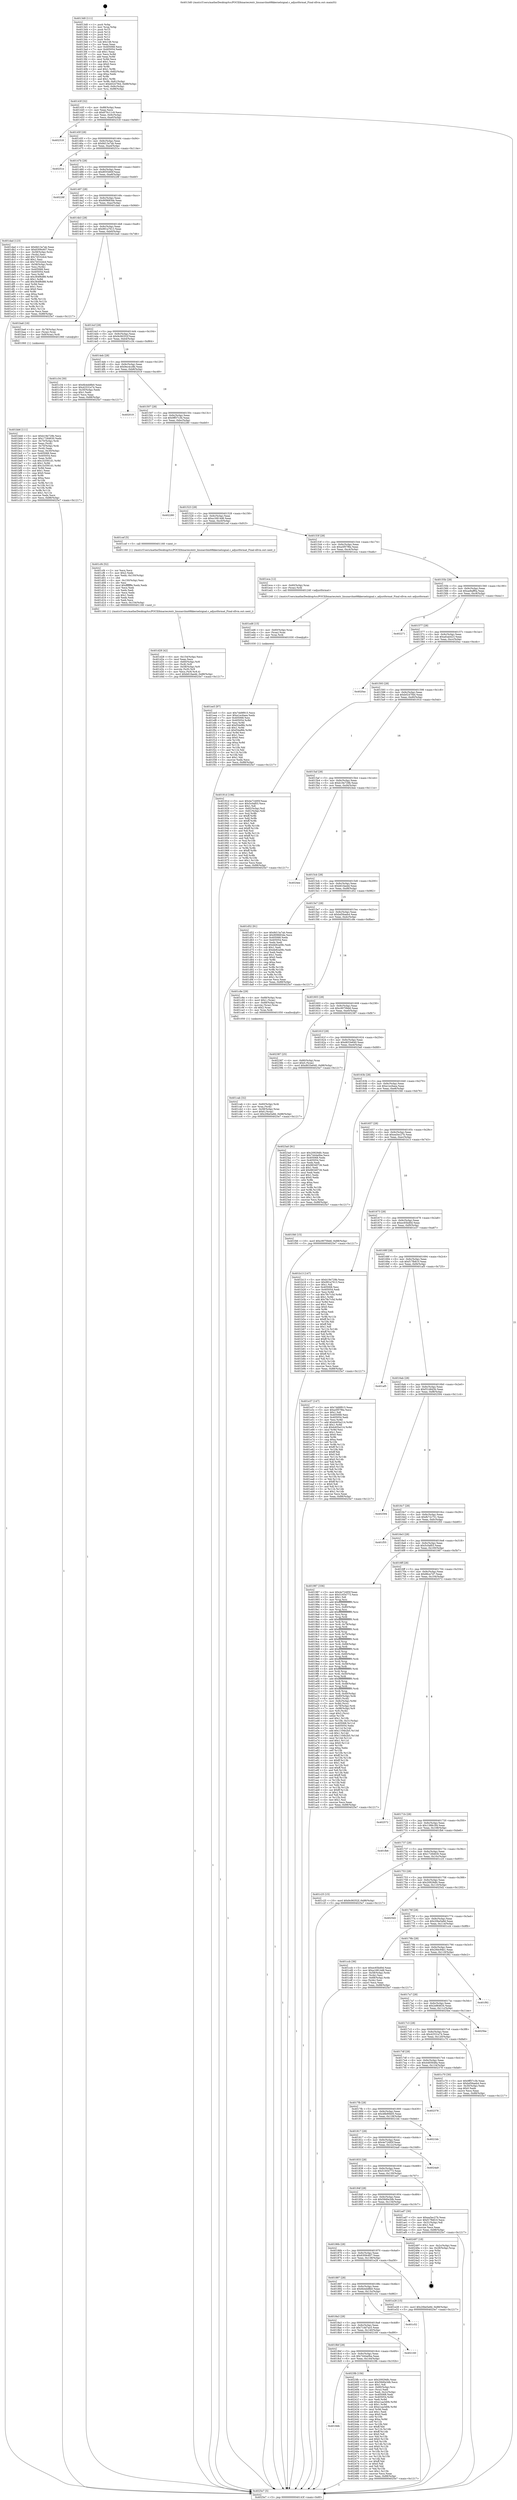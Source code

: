 digraph "0x4013d0" {
  label = "0x4013d0 (/mnt/c/Users/mathe/Desktop/tcc/POCII/binaries/extr_linuxarchm68kkernelsignal.c_adjustformat_Final-ollvm.out::main(0))"
  labelloc = "t"
  node[shape=record]

  Entry [label="",width=0.3,height=0.3,shape=circle,fillcolor=black,style=filled]
  "0x40143f" [label="{
     0x40143f [32]\l
     | [instrs]\l
     &nbsp;&nbsp;0x40143f \<+6\>: mov -0x88(%rbp),%eax\l
     &nbsp;&nbsp;0x401445 \<+2\>: mov %eax,%ecx\l
     &nbsp;&nbsp;0x401447 \<+6\>: sub $0x870c11c9,%ecx\l
     &nbsp;&nbsp;0x40144d \<+6\>: mov %eax,-0x9c(%rbp)\l
     &nbsp;&nbsp;0x401453 \<+6\>: mov %ecx,-0xa0(%rbp)\l
     &nbsp;&nbsp;0x401459 \<+6\>: je 0000000000402318 \<main+0xf48\>\l
  }"]
  "0x402318" [label="{
     0x402318\l
  }", style=dashed]
  "0x40145f" [label="{
     0x40145f [28]\l
     | [instrs]\l
     &nbsp;&nbsp;0x40145f \<+5\>: jmp 0000000000401464 \<main+0x94\>\l
     &nbsp;&nbsp;0x401464 \<+6\>: mov -0x9c(%rbp),%eax\l
     &nbsp;&nbsp;0x40146a \<+5\>: sub $0x8d13a7ab,%eax\l
     &nbsp;&nbsp;0x40146f \<+6\>: mov %eax,-0xa4(%rbp)\l
     &nbsp;&nbsp;0x401475 \<+6\>: je 000000000040251e \<main+0x114e\>\l
  }"]
  Exit [label="",width=0.3,height=0.3,shape=circle,fillcolor=black,style=filled,peripheries=2]
  "0x40251e" [label="{
     0x40251e\l
  }", style=dashed]
  "0x40147b" [label="{
     0x40147b [28]\l
     | [instrs]\l
     &nbsp;&nbsp;0x40147b \<+5\>: jmp 0000000000401480 \<main+0xb0\>\l
     &nbsp;&nbsp;0x401480 \<+6\>: mov -0x9c(%rbp),%eax\l
     &nbsp;&nbsp;0x401486 \<+5\>: sub $0x8f35460f,%eax\l
     &nbsp;&nbsp;0x40148b \<+6\>: mov %eax,-0xa8(%rbp)\l
     &nbsp;&nbsp;0x401491 \<+6\>: je 000000000040228f \<main+0xebf\>\l
  }"]
  "0x4018db" [label="{
     0x4018db\l
  }", style=dashed]
  "0x40228f" [label="{
     0x40228f\l
  }", style=dashed]
  "0x401497" [label="{
     0x401497 [28]\l
     | [instrs]\l
     &nbsp;&nbsp;0x401497 \<+5\>: jmp 000000000040149c \<main+0xcc\>\l
     &nbsp;&nbsp;0x40149c \<+6\>: mov -0x9c(%rbp),%eax\l
     &nbsp;&nbsp;0x4014a2 \<+5\>: sub $0x909683de,%eax\l
     &nbsp;&nbsp;0x4014a7 \<+6\>: mov %eax,-0xac(%rbp)\l
     &nbsp;&nbsp;0x4014ad \<+6\>: je 0000000000401dad \<main+0x9dd\>\l
  }"]
  "0x4023fb" [label="{
     0x4023fb [156]\l
     | [instrs]\l
     &nbsp;&nbsp;0x4023fb \<+5\>: mov $0x20929dfc,%eax\l
     &nbsp;&nbsp;0x402400 \<+5\>: mov $0x59d0e3db,%ecx\l
     &nbsp;&nbsp;0x402405 \<+2\>: mov $0x1,%dl\l
     &nbsp;&nbsp;0x402407 \<+4\>: mov -0x80(%rbp),%rsi\l
     &nbsp;&nbsp;0x40240b \<+2\>: mov (%rsi),%edi\l
     &nbsp;&nbsp;0x40240d \<+3\>: mov %edi,-0x2c(%rbp)\l
     &nbsp;&nbsp;0x402410 \<+7\>: mov 0x405068,%edi\l
     &nbsp;&nbsp;0x402417 \<+8\>: mov 0x405054,%r8d\l
     &nbsp;&nbsp;0x40241f \<+3\>: mov %edi,%r9d\l
     &nbsp;&nbsp;0x402422 \<+7\>: add $0xe1aa3d0b,%r9d\l
     &nbsp;&nbsp;0x402429 \<+4\>: sub $0x1,%r9d\l
     &nbsp;&nbsp;0x40242d \<+7\>: sub $0xe1aa3d0b,%r9d\l
     &nbsp;&nbsp;0x402434 \<+4\>: imul %r9d,%edi\l
     &nbsp;&nbsp;0x402438 \<+3\>: and $0x1,%edi\l
     &nbsp;&nbsp;0x40243b \<+3\>: cmp $0x0,%edi\l
     &nbsp;&nbsp;0x40243e \<+4\>: sete %r10b\l
     &nbsp;&nbsp;0x402442 \<+4\>: cmp $0xa,%r8d\l
     &nbsp;&nbsp;0x402446 \<+4\>: setl %r11b\l
     &nbsp;&nbsp;0x40244a \<+3\>: mov %r10b,%bl\l
     &nbsp;&nbsp;0x40244d \<+3\>: xor $0xff,%bl\l
     &nbsp;&nbsp;0x402450 \<+3\>: mov %r11b,%r14b\l
     &nbsp;&nbsp;0x402453 \<+4\>: xor $0xff,%r14b\l
     &nbsp;&nbsp;0x402457 \<+3\>: xor $0x0,%dl\l
     &nbsp;&nbsp;0x40245a \<+3\>: mov %bl,%r15b\l
     &nbsp;&nbsp;0x40245d \<+4\>: and $0x0,%r15b\l
     &nbsp;&nbsp;0x402461 \<+3\>: and %dl,%r10b\l
     &nbsp;&nbsp;0x402464 \<+3\>: mov %r14b,%r12b\l
     &nbsp;&nbsp;0x402467 \<+4\>: and $0x0,%r12b\l
     &nbsp;&nbsp;0x40246b \<+3\>: and %dl,%r11b\l
     &nbsp;&nbsp;0x40246e \<+3\>: or %r10b,%r15b\l
     &nbsp;&nbsp;0x402471 \<+3\>: or %r11b,%r12b\l
     &nbsp;&nbsp;0x402474 \<+3\>: xor %r12b,%r15b\l
     &nbsp;&nbsp;0x402477 \<+3\>: or %r14b,%bl\l
     &nbsp;&nbsp;0x40247a \<+3\>: xor $0xff,%bl\l
     &nbsp;&nbsp;0x40247d \<+3\>: or $0x0,%dl\l
     &nbsp;&nbsp;0x402480 \<+2\>: and %dl,%bl\l
     &nbsp;&nbsp;0x402482 \<+3\>: or %bl,%r15b\l
     &nbsp;&nbsp;0x402485 \<+4\>: test $0x1,%r15b\l
     &nbsp;&nbsp;0x402489 \<+3\>: cmovne %ecx,%eax\l
     &nbsp;&nbsp;0x40248c \<+6\>: mov %eax,-0x88(%rbp)\l
     &nbsp;&nbsp;0x402492 \<+5\>: jmp 00000000004025e7 \<main+0x1217\>\l
  }"]
  "0x401dad" [label="{
     0x401dad [123]\l
     | [instrs]\l
     &nbsp;&nbsp;0x401dad \<+5\>: mov $0x8d13a7ab,%eax\l
     &nbsp;&nbsp;0x401db2 \<+5\>: mov $0x6309c607,%ecx\l
     &nbsp;&nbsp;0x401db7 \<+4\>: mov -0x58(%rbp),%rdx\l
     &nbsp;&nbsp;0x401dbb \<+2\>: mov (%rdx),%esi\l
     &nbsp;&nbsp;0x401dbd \<+6\>: add $0x74532dcd,%esi\l
     &nbsp;&nbsp;0x401dc3 \<+3\>: add $0x1,%esi\l
     &nbsp;&nbsp;0x401dc6 \<+6\>: sub $0x74532dcd,%esi\l
     &nbsp;&nbsp;0x401dcc \<+4\>: mov -0x58(%rbp),%rdx\l
     &nbsp;&nbsp;0x401dd0 \<+2\>: mov %esi,(%rdx)\l
     &nbsp;&nbsp;0x401dd2 \<+7\>: mov 0x405068,%esi\l
     &nbsp;&nbsp;0x401dd9 \<+7\>: mov 0x405054,%edi\l
     &nbsp;&nbsp;0x401de0 \<+3\>: mov %esi,%r8d\l
     &nbsp;&nbsp;0x401de3 \<+7\>: sub $0x364f6d88,%r8d\l
     &nbsp;&nbsp;0x401dea \<+4\>: sub $0x1,%r8d\l
     &nbsp;&nbsp;0x401dee \<+7\>: add $0x364f6d88,%r8d\l
     &nbsp;&nbsp;0x401df5 \<+4\>: imul %r8d,%esi\l
     &nbsp;&nbsp;0x401df9 \<+3\>: and $0x1,%esi\l
     &nbsp;&nbsp;0x401dfc \<+3\>: cmp $0x0,%esi\l
     &nbsp;&nbsp;0x401dff \<+4\>: sete %r9b\l
     &nbsp;&nbsp;0x401e03 \<+3\>: cmp $0xa,%edi\l
     &nbsp;&nbsp;0x401e06 \<+4\>: setl %r10b\l
     &nbsp;&nbsp;0x401e0a \<+3\>: mov %r9b,%r11b\l
     &nbsp;&nbsp;0x401e0d \<+3\>: and %r10b,%r11b\l
     &nbsp;&nbsp;0x401e10 \<+3\>: xor %r10b,%r9b\l
     &nbsp;&nbsp;0x401e13 \<+3\>: or %r9b,%r11b\l
     &nbsp;&nbsp;0x401e16 \<+4\>: test $0x1,%r11b\l
     &nbsp;&nbsp;0x401e1a \<+3\>: cmovne %ecx,%eax\l
     &nbsp;&nbsp;0x401e1d \<+6\>: mov %eax,-0x88(%rbp)\l
     &nbsp;&nbsp;0x401e23 \<+5\>: jmp 00000000004025e7 \<main+0x1217\>\l
  }"]
  "0x4014b3" [label="{
     0x4014b3 [28]\l
     | [instrs]\l
     &nbsp;&nbsp;0x4014b3 \<+5\>: jmp 00000000004014b8 \<main+0xe8\>\l
     &nbsp;&nbsp;0x4014b8 \<+6\>: mov -0x9c(%rbp),%eax\l
     &nbsp;&nbsp;0x4014be \<+5\>: sub $0x991a7613,%eax\l
     &nbsp;&nbsp;0x4014c3 \<+6\>: mov %eax,-0xb0(%rbp)\l
     &nbsp;&nbsp;0x4014c9 \<+6\>: je 0000000000401ba6 \<main+0x7d6\>\l
  }"]
  "0x4018bf" [label="{
     0x4018bf [28]\l
     | [instrs]\l
     &nbsp;&nbsp;0x4018bf \<+5\>: jmp 00000000004018c4 \<main+0x4f4\>\l
     &nbsp;&nbsp;0x4018c4 \<+6\>: mov -0x9c(%rbp),%eax\l
     &nbsp;&nbsp;0x4018ca \<+5\>: sub $0x7444a0ba,%eax\l
     &nbsp;&nbsp;0x4018cf \<+6\>: mov %eax,-0x144(%rbp)\l
     &nbsp;&nbsp;0x4018d5 \<+6\>: je 00000000004023fb \<main+0x102b\>\l
  }"]
  "0x401ba6" [label="{
     0x401ba6 [16]\l
     | [instrs]\l
     &nbsp;&nbsp;0x401ba6 \<+4\>: mov -0x78(%rbp),%rax\l
     &nbsp;&nbsp;0x401baa \<+3\>: mov (%rax),%rax\l
     &nbsp;&nbsp;0x401bad \<+4\>: mov 0x8(%rax),%rdi\l
     &nbsp;&nbsp;0x401bb1 \<+5\>: call 0000000000401060 \<atoi@plt\>\l
     | [calls]\l
     &nbsp;&nbsp;0x401060 \{1\} (unknown)\l
  }"]
  "0x4014cf" [label="{
     0x4014cf [28]\l
     | [instrs]\l
     &nbsp;&nbsp;0x4014cf \<+5\>: jmp 00000000004014d4 \<main+0x104\>\l
     &nbsp;&nbsp;0x4014d4 \<+6\>: mov -0x9c(%rbp),%eax\l
     &nbsp;&nbsp;0x4014da \<+5\>: sub $0x9c06352f,%eax\l
     &nbsp;&nbsp;0x4014df \<+6\>: mov %eax,-0xb4(%rbp)\l
     &nbsp;&nbsp;0x4014e5 \<+6\>: je 0000000000401c34 \<main+0x864\>\l
  }"]
  "0x402160" [label="{
     0x402160\l
  }", style=dashed]
  "0x401c34" [label="{
     0x401c34 [30]\l
     | [instrs]\l
     &nbsp;&nbsp;0x401c34 \<+5\>: mov $0x6b4dd8b0,%eax\l
     &nbsp;&nbsp;0x401c39 \<+5\>: mov $0x42531e74,%ecx\l
     &nbsp;&nbsp;0x401c3e \<+3\>: mov -0x30(%rbp),%edx\l
     &nbsp;&nbsp;0x401c41 \<+3\>: cmp $0x1,%edx\l
     &nbsp;&nbsp;0x401c44 \<+3\>: cmovl %ecx,%eax\l
     &nbsp;&nbsp;0x401c47 \<+6\>: mov %eax,-0x88(%rbp)\l
     &nbsp;&nbsp;0x401c4d \<+5\>: jmp 00000000004025e7 \<main+0x1217\>\l
  }"]
  "0x4014eb" [label="{
     0x4014eb [28]\l
     | [instrs]\l
     &nbsp;&nbsp;0x4014eb \<+5\>: jmp 00000000004014f0 \<main+0x120\>\l
     &nbsp;&nbsp;0x4014f0 \<+6\>: mov -0x9c(%rbp),%eax\l
     &nbsp;&nbsp;0x4014f6 \<+5\>: sub $0x9ec4cc8b,%eax\l
     &nbsp;&nbsp;0x4014fb \<+6\>: mov %eax,-0xb8(%rbp)\l
     &nbsp;&nbsp;0x401501 \<+6\>: je 0000000000402019 \<main+0xc49\>\l
  }"]
  "0x4018a3" [label="{
     0x4018a3 [28]\l
     | [instrs]\l
     &nbsp;&nbsp;0x4018a3 \<+5\>: jmp 00000000004018a8 \<main+0x4d8\>\l
     &nbsp;&nbsp;0x4018a8 \<+6\>: mov -0x9c(%rbp),%eax\l
     &nbsp;&nbsp;0x4018ae \<+5\>: sub $0x71dd7ac5,%eax\l
     &nbsp;&nbsp;0x4018b3 \<+6\>: mov %eax,-0x140(%rbp)\l
     &nbsp;&nbsp;0x4018b9 \<+6\>: je 0000000000402160 \<main+0xd90\>\l
  }"]
  "0x402019" [label="{
     0x402019\l
  }", style=dashed]
  "0x401507" [label="{
     0x401507 [28]\l
     | [instrs]\l
     &nbsp;&nbsp;0x401507 \<+5\>: jmp 000000000040150c \<main+0x13c\>\l
     &nbsp;&nbsp;0x40150c \<+6\>: mov -0x9c(%rbp),%eax\l
     &nbsp;&nbsp;0x401512 \<+5\>: sub $0x9ff37c3b,%eax\l
     &nbsp;&nbsp;0x401517 \<+6\>: mov %eax,-0xbc(%rbp)\l
     &nbsp;&nbsp;0x40151d \<+6\>: je 0000000000402280 \<main+0xeb0\>\l
  }"]
  "0x401c52" [label="{
     0x401c52\l
  }", style=dashed]
  "0x402280" [label="{
     0x402280\l
  }", style=dashed]
  "0x401523" [label="{
     0x401523 [28]\l
     | [instrs]\l
     &nbsp;&nbsp;0x401523 \<+5\>: jmp 0000000000401528 \<main+0x158\>\l
     &nbsp;&nbsp;0x401528 \<+6\>: mov -0x9c(%rbp),%eax\l
     &nbsp;&nbsp;0x40152e \<+5\>: sub $0xa16814d6,%eax\l
     &nbsp;&nbsp;0x401533 \<+6\>: mov %eax,-0xc0(%rbp)\l
     &nbsp;&nbsp;0x401539 \<+6\>: je 0000000000401cef \<main+0x91f\>\l
  }"]
  "0x401ee5" [label="{
     0x401ee5 [97]\l
     | [instrs]\l
     &nbsp;&nbsp;0x401ee5 \<+5\>: mov $0x7dd9f915,%ecx\l
     &nbsp;&nbsp;0x401eea \<+5\>: mov $0xe1ec6aea,%edx\l
     &nbsp;&nbsp;0x401eef \<+7\>: mov 0x405068,%esi\l
     &nbsp;&nbsp;0x401ef6 \<+8\>: mov 0x405054,%r8d\l
     &nbsp;&nbsp;0x401efe \<+3\>: mov %esi,%r9d\l
     &nbsp;&nbsp;0x401f01 \<+7\>: add $0xf34ef6b,%r9d\l
     &nbsp;&nbsp;0x401f08 \<+4\>: sub $0x1,%r9d\l
     &nbsp;&nbsp;0x401f0c \<+7\>: sub $0xf34ef6b,%r9d\l
     &nbsp;&nbsp;0x401f13 \<+4\>: imul %r9d,%esi\l
     &nbsp;&nbsp;0x401f17 \<+3\>: and $0x1,%esi\l
     &nbsp;&nbsp;0x401f1a \<+3\>: cmp $0x0,%esi\l
     &nbsp;&nbsp;0x401f1d \<+4\>: sete %r10b\l
     &nbsp;&nbsp;0x401f21 \<+4\>: cmp $0xa,%r8d\l
     &nbsp;&nbsp;0x401f25 \<+4\>: setl %r11b\l
     &nbsp;&nbsp;0x401f29 \<+3\>: mov %r10b,%bl\l
     &nbsp;&nbsp;0x401f2c \<+3\>: and %r11b,%bl\l
     &nbsp;&nbsp;0x401f2f \<+3\>: xor %r11b,%r10b\l
     &nbsp;&nbsp;0x401f32 \<+3\>: or %r10b,%bl\l
     &nbsp;&nbsp;0x401f35 \<+3\>: test $0x1,%bl\l
     &nbsp;&nbsp;0x401f38 \<+3\>: cmovne %edx,%ecx\l
     &nbsp;&nbsp;0x401f3b \<+6\>: mov %ecx,-0x88(%rbp)\l
     &nbsp;&nbsp;0x401f41 \<+5\>: jmp 00000000004025e7 \<main+0x1217\>\l
  }"]
  "0x401cef" [label="{
     0x401cef [5]\l
     | [instrs]\l
     &nbsp;&nbsp;0x401cef \<+5\>: call 0000000000401160 \<next_i\>\l
     | [calls]\l
     &nbsp;&nbsp;0x401160 \{1\} (/mnt/c/Users/mathe/Desktop/tcc/POCII/binaries/extr_linuxarchm68kkernelsignal.c_adjustformat_Final-ollvm.out::next_i)\l
  }"]
  "0x40153f" [label="{
     0x40153f [28]\l
     | [instrs]\l
     &nbsp;&nbsp;0x40153f \<+5\>: jmp 0000000000401544 \<main+0x174\>\l
     &nbsp;&nbsp;0x401544 \<+6\>: mov -0x9c(%rbp),%eax\l
     &nbsp;&nbsp;0x40154a \<+5\>: sub $0xa5f57f6e,%eax\l
     &nbsp;&nbsp;0x40154f \<+6\>: mov %eax,-0xc4(%rbp)\l
     &nbsp;&nbsp;0x401555 \<+6\>: je 0000000000401eca \<main+0xafa\>\l
  }"]
  "0x401ed6" [label="{
     0x401ed6 [15]\l
     | [instrs]\l
     &nbsp;&nbsp;0x401ed6 \<+4\>: mov -0x60(%rbp),%rax\l
     &nbsp;&nbsp;0x401eda \<+3\>: mov (%rax),%rax\l
     &nbsp;&nbsp;0x401edd \<+3\>: mov %rax,%rdi\l
     &nbsp;&nbsp;0x401ee0 \<+5\>: call 0000000000401030 \<free@plt\>\l
     | [calls]\l
     &nbsp;&nbsp;0x401030 \{1\} (unknown)\l
  }"]
  "0x401eca" [label="{
     0x401eca [12]\l
     | [instrs]\l
     &nbsp;&nbsp;0x401eca \<+4\>: mov -0x60(%rbp),%rax\l
     &nbsp;&nbsp;0x401ece \<+3\>: mov (%rax),%rdi\l
     &nbsp;&nbsp;0x401ed1 \<+5\>: call 0000000000401240 \<adjustformat\>\l
     | [calls]\l
     &nbsp;&nbsp;0x401240 \{1\} (/mnt/c/Users/mathe/Desktop/tcc/POCII/binaries/extr_linuxarchm68kkernelsignal.c_adjustformat_Final-ollvm.out::adjustformat)\l
  }"]
  "0x40155b" [label="{
     0x40155b [28]\l
     | [instrs]\l
     &nbsp;&nbsp;0x40155b \<+5\>: jmp 0000000000401560 \<main+0x190\>\l
     &nbsp;&nbsp;0x401560 \<+6\>: mov -0x9c(%rbp),%eax\l
     &nbsp;&nbsp;0x401566 \<+5\>: sub $0xae8aff0a,%eax\l
     &nbsp;&nbsp;0x40156b \<+6\>: mov %eax,-0xc8(%rbp)\l
     &nbsp;&nbsp;0x401571 \<+6\>: je 0000000000402271 \<main+0xea1\>\l
  }"]
  "0x401887" [label="{
     0x401887 [28]\l
     | [instrs]\l
     &nbsp;&nbsp;0x401887 \<+5\>: jmp 000000000040188c \<main+0x4bc\>\l
     &nbsp;&nbsp;0x40188c \<+6\>: mov -0x9c(%rbp),%eax\l
     &nbsp;&nbsp;0x401892 \<+5\>: sub $0x6b4dd8b0,%eax\l
     &nbsp;&nbsp;0x401897 \<+6\>: mov %eax,-0x13c(%rbp)\l
     &nbsp;&nbsp;0x40189d \<+6\>: je 0000000000401c52 \<main+0x882\>\l
  }"]
  "0x402271" [label="{
     0x402271\l
  }", style=dashed]
  "0x401577" [label="{
     0x401577 [28]\l
     | [instrs]\l
     &nbsp;&nbsp;0x401577 \<+5\>: jmp 000000000040157c \<main+0x1ac\>\l
     &nbsp;&nbsp;0x40157c \<+6\>: mov -0x9c(%rbp),%eax\l
     &nbsp;&nbsp;0x401582 \<+5\>: sub $0xafcab423,%eax\l
     &nbsp;&nbsp;0x401587 \<+6\>: mov %eax,-0xcc(%rbp)\l
     &nbsp;&nbsp;0x40158d \<+6\>: je 00000000004020ac \<main+0xcdc\>\l
  }"]
  "0x401e28" [label="{
     0x401e28 [15]\l
     | [instrs]\l
     &nbsp;&nbsp;0x401e28 \<+10\>: movl $0x20be5a9d,-0x88(%rbp)\l
     &nbsp;&nbsp;0x401e32 \<+5\>: jmp 00000000004025e7 \<main+0x1217\>\l
  }"]
  "0x4020ac" [label="{
     0x4020ac\l
  }", style=dashed]
  "0x401593" [label="{
     0x401593 [28]\l
     | [instrs]\l
     &nbsp;&nbsp;0x401593 \<+5\>: jmp 0000000000401598 \<main+0x1c8\>\l
     &nbsp;&nbsp;0x401598 \<+6\>: mov -0x9c(%rbp),%eax\l
     &nbsp;&nbsp;0x40159e \<+5\>: sub $0xb0247f44,%eax\l
     &nbsp;&nbsp;0x4015a3 \<+6\>: mov %eax,-0xd0(%rbp)\l
     &nbsp;&nbsp;0x4015a9 \<+6\>: je 000000000040191d \<main+0x54d\>\l
  }"]
  "0x40186b" [label="{
     0x40186b [28]\l
     | [instrs]\l
     &nbsp;&nbsp;0x40186b \<+5\>: jmp 0000000000401870 \<main+0x4a0\>\l
     &nbsp;&nbsp;0x401870 \<+6\>: mov -0x9c(%rbp),%eax\l
     &nbsp;&nbsp;0x401876 \<+5\>: sub $0x6309c607,%eax\l
     &nbsp;&nbsp;0x40187b \<+6\>: mov %eax,-0x138(%rbp)\l
     &nbsp;&nbsp;0x401881 \<+6\>: je 0000000000401e28 \<main+0xa58\>\l
  }"]
  "0x40191d" [label="{
     0x40191d [106]\l
     | [instrs]\l
     &nbsp;&nbsp;0x40191d \<+5\>: mov $0x4e72495f,%eax\l
     &nbsp;&nbsp;0x401922 \<+5\>: mov $0x5c0af03,%ecx\l
     &nbsp;&nbsp;0x401927 \<+2\>: mov $0x1,%dl\l
     &nbsp;&nbsp;0x401929 \<+7\>: mov -0x82(%rbp),%sil\l
     &nbsp;&nbsp;0x401930 \<+7\>: mov -0x81(%rbp),%dil\l
     &nbsp;&nbsp;0x401937 \<+3\>: mov %sil,%r8b\l
     &nbsp;&nbsp;0x40193a \<+4\>: xor $0xff,%r8b\l
     &nbsp;&nbsp;0x40193e \<+3\>: mov %dil,%r9b\l
     &nbsp;&nbsp;0x401941 \<+4\>: xor $0xff,%r9b\l
     &nbsp;&nbsp;0x401945 \<+3\>: xor $0x1,%dl\l
     &nbsp;&nbsp;0x401948 \<+3\>: mov %r8b,%r10b\l
     &nbsp;&nbsp;0x40194b \<+4\>: and $0xff,%r10b\l
     &nbsp;&nbsp;0x40194f \<+3\>: and %dl,%sil\l
     &nbsp;&nbsp;0x401952 \<+3\>: mov %r9b,%r11b\l
     &nbsp;&nbsp;0x401955 \<+4\>: and $0xff,%r11b\l
     &nbsp;&nbsp;0x401959 \<+3\>: and %dl,%dil\l
     &nbsp;&nbsp;0x40195c \<+3\>: or %sil,%r10b\l
     &nbsp;&nbsp;0x40195f \<+3\>: or %dil,%r11b\l
     &nbsp;&nbsp;0x401962 \<+3\>: xor %r11b,%r10b\l
     &nbsp;&nbsp;0x401965 \<+3\>: or %r9b,%r8b\l
     &nbsp;&nbsp;0x401968 \<+4\>: xor $0xff,%r8b\l
     &nbsp;&nbsp;0x40196c \<+3\>: or $0x1,%dl\l
     &nbsp;&nbsp;0x40196f \<+3\>: and %dl,%r8b\l
     &nbsp;&nbsp;0x401972 \<+3\>: or %r8b,%r10b\l
     &nbsp;&nbsp;0x401975 \<+4\>: test $0x1,%r10b\l
     &nbsp;&nbsp;0x401979 \<+3\>: cmovne %ecx,%eax\l
     &nbsp;&nbsp;0x40197c \<+6\>: mov %eax,-0x88(%rbp)\l
     &nbsp;&nbsp;0x401982 \<+5\>: jmp 00000000004025e7 \<main+0x1217\>\l
  }"]
  "0x4015af" [label="{
     0x4015af [28]\l
     | [instrs]\l
     &nbsp;&nbsp;0x4015af \<+5\>: jmp 00000000004015b4 \<main+0x1e4\>\l
     &nbsp;&nbsp;0x4015b4 \<+6\>: mov -0x9c(%rbp),%eax\l
     &nbsp;&nbsp;0x4015ba \<+5\>: sub $0xb19e729b,%eax\l
     &nbsp;&nbsp;0x4015bf \<+6\>: mov %eax,-0xd4(%rbp)\l
     &nbsp;&nbsp;0x4015c5 \<+6\>: je 00000000004024ee \<main+0x111e\>\l
  }"]
  "0x4025e7" [label="{
     0x4025e7 [5]\l
     | [instrs]\l
     &nbsp;&nbsp;0x4025e7 \<+5\>: jmp 000000000040143f \<main+0x6f\>\l
  }"]
  "0x4013d0" [label="{
     0x4013d0 [111]\l
     | [instrs]\l
     &nbsp;&nbsp;0x4013d0 \<+1\>: push %rbp\l
     &nbsp;&nbsp;0x4013d1 \<+3\>: mov %rsp,%rbp\l
     &nbsp;&nbsp;0x4013d4 \<+2\>: push %r15\l
     &nbsp;&nbsp;0x4013d6 \<+2\>: push %r14\l
     &nbsp;&nbsp;0x4013d8 \<+2\>: push %r13\l
     &nbsp;&nbsp;0x4013da \<+2\>: push %r12\l
     &nbsp;&nbsp;0x4013dc \<+1\>: push %rbx\l
     &nbsp;&nbsp;0x4013dd \<+7\>: sub $0x148,%rsp\l
     &nbsp;&nbsp;0x4013e4 \<+2\>: xor %eax,%eax\l
     &nbsp;&nbsp;0x4013e6 \<+7\>: mov 0x405068,%ecx\l
     &nbsp;&nbsp;0x4013ed \<+7\>: mov 0x405054,%edx\l
     &nbsp;&nbsp;0x4013f4 \<+3\>: sub $0x1,%eax\l
     &nbsp;&nbsp;0x4013f7 \<+3\>: mov %ecx,%r8d\l
     &nbsp;&nbsp;0x4013fa \<+3\>: add %eax,%r8d\l
     &nbsp;&nbsp;0x4013fd \<+4\>: imul %r8d,%ecx\l
     &nbsp;&nbsp;0x401401 \<+3\>: and $0x1,%ecx\l
     &nbsp;&nbsp;0x401404 \<+3\>: cmp $0x0,%ecx\l
     &nbsp;&nbsp;0x401407 \<+4\>: sete %r9b\l
     &nbsp;&nbsp;0x40140b \<+4\>: and $0x1,%r9b\l
     &nbsp;&nbsp;0x40140f \<+7\>: mov %r9b,-0x82(%rbp)\l
     &nbsp;&nbsp;0x401416 \<+3\>: cmp $0xa,%edx\l
     &nbsp;&nbsp;0x401419 \<+4\>: setl %r9b\l
     &nbsp;&nbsp;0x40141d \<+4\>: and $0x1,%r9b\l
     &nbsp;&nbsp;0x401421 \<+7\>: mov %r9b,-0x81(%rbp)\l
     &nbsp;&nbsp;0x401428 \<+10\>: movl $0xb0247f44,-0x88(%rbp)\l
     &nbsp;&nbsp;0x401432 \<+6\>: mov %edi,-0x8c(%rbp)\l
     &nbsp;&nbsp;0x401438 \<+7\>: mov %rsi,-0x98(%rbp)\l
  }"]
  "0x402497" [label="{
     0x402497 [18]\l
     | [instrs]\l
     &nbsp;&nbsp;0x402497 \<+3\>: mov -0x2c(%rbp),%eax\l
     &nbsp;&nbsp;0x40249a \<+4\>: lea -0x28(%rbp),%rsp\l
     &nbsp;&nbsp;0x40249e \<+1\>: pop %rbx\l
     &nbsp;&nbsp;0x40249f \<+2\>: pop %r12\l
     &nbsp;&nbsp;0x4024a1 \<+2\>: pop %r13\l
     &nbsp;&nbsp;0x4024a3 \<+2\>: pop %r14\l
     &nbsp;&nbsp;0x4024a5 \<+2\>: pop %r15\l
     &nbsp;&nbsp;0x4024a7 \<+1\>: pop %rbp\l
     &nbsp;&nbsp;0x4024a8 \<+1\>: ret\l
  }"]
  "0x4024ee" [label="{
     0x4024ee\l
  }", style=dashed]
  "0x4015cb" [label="{
     0x4015cb [28]\l
     | [instrs]\l
     &nbsp;&nbsp;0x4015cb \<+5\>: jmp 00000000004015d0 \<main+0x200\>\l
     &nbsp;&nbsp;0x4015d0 \<+6\>: mov -0x9c(%rbp),%eax\l
     &nbsp;&nbsp;0x4015d6 \<+5\>: sub $0xb61faedd,%eax\l
     &nbsp;&nbsp;0x4015db \<+6\>: mov %eax,-0xd8(%rbp)\l
     &nbsp;&nbsp;0x4015e1 \<+6\>: je 0000000000401d52 \<main+0x982\>\l
  }"]
  "0x401d28" [label="{
     0x401d28 [42]\l
     | [instrs]\l
     &nbsp;&nbsp;0x401d28 \<+6\>: mov -0x154(%rbp),%ecx\l
     &nbsp;&nbsp;0x401d2e \<+3\>: imul %eax,%ecx\l
     &nbsp;&nbsp;0x401d31 \<+4\>: mov -0x60(%rbp),%r8\l
     &nbsp;&nbsp;0x401d35 \<+3\>: mov (%r8),%r8\l
     &nbsp;&nbsp;0x401d38 \<+4\>: mov -0x58(%rbp),%r9\l
     &nbsp;&nbsp;0x401d3c \<+3\>: movslq (%r9),%r9\l
     &nbsp;&nbsp;0x401d3f \<+4\>: mov %ecx,(%r8,%r9,4)\l
     &nbsp;&nbsp;0x401d43 \<+10\>: movl $0xb61faedd,-0x88(%rbp)\l
     &nbsp;&nbsp;0x401d4d \<+5\>: jmp 00000000004025e7 \<main+0x1217\>\l
  }"]
  "0x401d52" [label="{
     0x401d52 [91]\l
     | [instrs]\l
     &nbsp;&nbsp;0x401d52 \<+5\>: mov $0x8d13a7ab,%eax\l
     &nbsp;&nbsp;0x401d57 \<+5\>: mov $0x909683de,%ecx\l
     &nbsp;&nbsp;0x401d5c \<+7\>: mov 0x405068,%edx\l
     &nbsp;&nbsp;0x401d63 \<+7\>: mov 0x405054,%esi\l
     &nbsp;&nbsp;0x401d6a \<+2\>: mov %edx,%edi\l
     &nbsp;&nbsp;0x401d6c \<+6\>: add $0xbb82a08c,%edi\l
     &nbsp;&nbsp;0x401d72 \<+3\>: sub $0x1,%edi\l
     &nbsp;&nbsp;0x401d75 \<+6\>: sub $0xbb82a08c,%edi\l
     &nbsp;&nbsp;0x401d7b \<+3\>: imul %edi,%edx\l
     &nbsp;&nbsp;0x401d7e \<+3\>: and $0x1,%edx\l
     &nbsp;&nbsp;0x401d81 \<+3\>: cmp $0x0,%edx\l
     &nbsp;&nbsp;0x401d84 \<+4\>: sete %r8b\l
     &nbsp;&nbsp;0x401d88 \<+3\>: cmp $0xa,%esi\l
     &nbsp;&nbsp;0x401d8b \<+4\>: setl %r9b\l
     &nbsp;&nbsp;0x401d8f \<+3\>: mov %r8b,%r10b\l
     &nbsp;&nbsp;0x401d92 \<+3\>: and %r9b,%r10b\l
     &nbsp;&nbsp;0x401d95 \<+3\>: xor %r9b,%r8b\l
     &nbsp;&nbsp;0x401d98 \<+3\>: or %r8b,%r10b\l
     &nbsp;&nbsp;0x401d9b \<+4\>: test $0x1,%r10b\l
     &nbsp;&nbsp;0x401d9f \<+3\>: cmovne %ecx,%eax\l
     &nbsp;&nbsp;0x401da2 \<+6\>: mov %eax,-0x88(%rbp)\l
     &nbsp;&nbsp;0x401da8 \<+5\>: jmp 00000000004025e7 \<main+0x1217\>\l
  }"]
  "0x4015e7" [label="{
     0x4015e7 [28]\l
     | [instrs]\l
     &nbsp;&nbsp;0x4015e7 \<+5\>: jmp 00000000004015ec \<main+0x21c\>\l
     &nbsp;&nbsp;0x4015ec \<+6\>: mov -0x9c(%rbp),%eax\l
     &nbsp;&nbsp;0x4015f2 \<+5\>: sub $0xbd56aeb4,%eax\l
     &nbsp;&nbsp;0x4015f7 \<+6\>: mov %eax,-0xdc(%rbp)\l
     &nbsp;&nbsp;0x4015fd \<+6\>: je 0000000000401c8e \<main+0x8be\>\l
  }"]
  "0x401cf4" [label="{
     0x401cf4 [52]\l
     | [instrs]\l
     &nbsp;&nbsp;0x401cf4 \<+2\>: xor %ecx,%ecx\l
     &nbsp;&nbsp;0x401cf6 \<+5\>: mov $0x2,%edx\l
     &nbsp;&nbsp;0x401cfb \<+6\>: mov %edx,-0x150(%rbp)\l
     &nbsp;&nbsp;0x401d01 \<+1\>: cltd\l
     &nbsp;&nbsp;0x401d02 \<+6\>: mov -0x150(%rbp),%esi\l
     &nbsp;&nbsp;0x401d08 \<+2\>: idiv %esi\l
     &nbsp;&nbsp;0x401d0a \<+6\>: imul $0xfffffffe,%edx,%edx\l
     &nbsp;&nbsp;0x401d10 \<+2\>: mov %ecx,%edi\l
     &nbsp;&nbsp;0x401d12 \<+2\>: sub %edx,%edi\l
     &nbsp;&nbsp;0x401d14 \<+2\>: mov %ecx,%edx\l
     &nbsp;&nbsp;0x401d16 \<+3\>: sub $0x1,%edx\l
     &nbsp;&nbsp;0x401d19 \<+2\>: add %edx,%edi\l
     &nbsp;&nbsp;0x401d1b \<+2\>: sub %edi,%ecx\l
     &nbsp;&nbsp;0x401d1d \<+6\>: mov %ecx,-0x154(%rbp)\l
     &nbsp;&nbsp;0x401d23 \<+5\>: call 0000000000401160 \<next_i\>\l
     | [calls]\l
     &nbsp;&nbsp;0x401160 \{1\} (/mnt/c/Users/mathe/Desktop/tcc/POCII/binaries/extr_linuxarchm68kkernelsignal.c_adjustformat_Final-ollvm.out::next_i)\l
  }"]
  "0x401c8e" [label="{
     0x401c8e [29]\l
     | [instrs]\l
     &nbsp;&nbsp;0x401c8e \<+4\>: mov -0x68(%rbp),%rax\l
     &nbsp;&nbsp;0x401c92 \<+6\>: movl $0x1,(%rax)\l
     &nbsp;&nbsp;0x401c98 \<+4\>: mov -0x68(%rbp),%rax\l
     &nbsp;&nbsp;0x401c9c \<+3\>: movslq (%rax),%rax\l
     &nbsp;&nbsp;0x401c9f \<+4\>: shl $0x2,%rax\l
     &nbsp;&nbsp;0x401ca3 \<+3\>: mov %rax,%rdi\l
     &nbsp;&nbsp;0x401ca6 \<+5\>: call 0000000000401050 \<malloc@plt\>\l
     | [calls]\l
     &nbsp;&nbsp;0x401050 \{1\} (unknown)\l
  }"]
  "0x401603" [label="{
     0x401603 [28]\l
     | [instrs]\l
     &nbsp;&nbsp;0x401603 \<+5\>: jmp 0000000000401608 \<main+0x238\>\l
     &nbsp;&nbsp;0x401608 \<+6\>: mov -0x9c(%rbp),%eax\l
     &nbsp;&nbsp;0x40160e \<+5\>: sub $0xc9070bb6,%eax\l
     &nbsp;&nbsp;0x401613 \<+6\>: mov %eax,-0xe0(%rbp)\l
     &nbsp;&nbsp;0x401619 \<+6\>: je 0000000000402387 \<main+0xfb7\>\l
  }"]
  "0x401cab" [label="{
     0x401cab [32]\l
     | [instrs]\l
     &nbsp;&nbsp;0x401cab \<+4\>: mov -0x60(%rbp),%rdi\l
     &nbsp;&nbsp;0x401caf \<+3\>: mov %rax,(%rdi)\l
     &nbsp;&nbsp;0x401cb2 \<+4\>: mov -0x58(%rbp),%rax\l
     &nbsp;&nbsp;0x401cb6 \<+6\>: movl $0x0,(%rax)\l
     &nbsp;&nbsp;0x401cbc \<+10\>: movl $0x20be5a9d,-0x88(%rbp)\l
     &nbsp;&nbsp;0x401cc6 \<+5\>: jmp 00000000004025e7 \<main+0x1217\>\l
  }"]
  "0x402387" [label="{
     0x402387 [25]\l
     | [instrs]\l
     &nbsp;&nbsp;0x402387 \<+4\>: mov -0x80(%rbp),%rax\l
     &nbsp;&nbsp;0x40238b \<+6\>: movl $0x0,(%rax)\l
     &nbsp;&nbsp;0x402391 \<+10\>: movl $0xd633e640,-0x88(%rbp)\l
     &nbsp;&nbsp;0x40239b \<+5\>: jmp 00000000004025e7 \<main+0x1217\>\l
  }"]
  "0x40161f" [label="{
     0x40161f [28]\l
     | [instrs]\l
     &nbsp;&nbsp;0x40161f \<+5\>: jmp 0000000000401624 \<main+0x254\>\l
     &nbsp;&nbsp;0x401624 \<+6\>: mov -0x9c(%rbp),%eax\l
     &nbsp;&nbsp;0x40162a \<+5\>: sub $0xd633e640,%eax\l
     &nbsp;&nbsp;0x40162f \<+6\>: mov %eax,-0xe4(%rbp)\l
     &nbsp;&nbsp;0x401635 \<+6\>: je 00000000004023a0 \<main+0xfd0\>\l
  }"]
  "0x401bb6" [label="{
     0x401bb6 [111]\l
     | [instrs]\l
     &nbsp;&nbsp;0x401bb6 \<+5\>: mov $0xb19e729b,%ecx\l
     &nbsp;&nbsp;0x401bbb \<+5\>: mov $0x17284630,%edx\l
     &nbsp;&nbsp;0x401bc0 \<+4\>: mov -0x70(%rbp),%rdi\l
     &nbsp;&nbsp;0x401bc4 \<+2\>: mov %eax,(%rdi)\l
     &nbsp;&nbsp;0x401bc6 \<+4\>: mov -0x70(%rbp),%rdi\l
     &nbsp;&nbsp;0x401bca \<+2\>: mov (%rdi),%eax\l
     &nbsp;&nbsp;0x401bcc \<+3\>: mov %eax,-0x30(%rbp)\l
     &nbsp;&nbsp;0x401bcf \<+7\>: mov 0x405068,%eax\l
     &nbsp;&nbsp;0x401bd6 \<+7\>: mov 0x405054,%esi\l
     &nbsp;&nbsp;0x401bdd \<+3\>: mov %eax,%r8d\l
     &nbsp;&nbsp;0x401be0 \<+7\>: sub $0x1b3561d1,%r8d\l
     &nbsp;&nbsp;0x401be7 \<+4\>: sub $0x1,%r8d\l
     &nbsp;&nbsp;0x401beb \<+7\>: add $0x1b3561d1,%r8d\l
     &nbsp;&nbsp;0x401bf2 \<+4\>: imul %r8d,%eax\l
     &nbsp;&nbsp;0x401bf6 \<+3\>: and $0x1,%eax\l
     &nbsp;&nbsp;0x401bf9 \<+3\>: cmp $0x0,%eax\l
     &nbsp;&nbsp;0x401bfc \<+4\>: sete %r9b\l
     &nbsp;&nbsp;0x401c00 \<+3\>: cmp $0xa,%esi\l
     &nbsp;&nbsp;0x401c03 \<+4\>: setl %r10b\l
     &nbsp;&nbsp;0x401c07 \<+3\>: mov %r9b,%r11b\l
     &nbsp;&nbsp;0x401c0a \<+3\>: and %r10b,%r11b\l
     &nbsp;&nbsp;0x401c0d \<+3\>: xor %r10b,%r9b\l
     &nbsp;&nbsp;0x401c10 \<+3\>: or %r9b,%r11b\l
     &nbsp;&nbsp;0x401c13 \<+4\>: test $0x1,%r11b\l
     &nbsp;&nbsp;0x401c17 \<+3\>: cmovne %edx,%ecx\l
     &nbsp;&nbsp;0x401c1a \<+6\>: mov %ecx,-0x88(%rbp)\l
     &nbsp;&nbsp;0x401c20 \<+5\>: jmp 00000000004025e7 \<main+0x1217\>\l
  }"]
  "0x4023a0" [label="{
     0x4023a0 [91]\l
     | [instrs]\l
     &nbsp;&nbsp;0x4023a0 \<+5\>: mov $0x20929dfc,%eax\l
     &nbsp;&nbsp;0x4023a5 \<+5\>: mov $0x7444a0ba,%ecx\l
     &nbsp;&nbsp;0x4023aa \<+7\>: mov 0x405068,%edx\l
     &nbsp;&nbsp;0x4023b1 \<+7\>: mov 0x405054,%esi\l
     &nbsp;&nbsp;0x4023b8 \<+2\>: mov %edx,%edi\l
     &nbsp;&nbsp;0x4023ba \<+6\>: sub $0x98349726,%edi\l
     &nbsp;&nbsp;0x4023c0 \<+3\>: sub $0x1,%edi\l
     &nbsp;&nbsp;0x4023c3 \<+6\>: add $0x98349726,%edi\l
     &nbsp;&nbsp;0x4023c9 \<+3\>: imul %edi,%edx\l
     &nbsp;&nbsp;0x4023cc \<+3\>: and $0x1,%edx\l
     &nbsp;&nbsp;0x4023cf \<+3\>: cmp $0x0,%edx\l
     &nbsp;&nbsp;0x4023d2 \<+4\>: sete %r8b\l
     &nbsp;&nbsp;0x4023d6 \<+3\>: cmp $0xa,%esi\l
     &nbsp;&nbsp;0x4023d9 \<+4\>: setl %r9b\l
     &nbsp;&nbsp;0x4023dd \<+3\>: mov %r8b,%r10b\l
     &nbsp;&nbsp;0x4023e0 \<+3\>: and %r9b,%r10b\l
     &nbsp;&nbsp;0x4023e3 \<+3\>: xor %r9b,%r8b\l
     &nbsp;&nbsp;0x4023e6 \<+3\>: or %r8b,%r10b\l
     &nbsp;&nbsp;0x4023e9 \<+4\>: test $0x1,%r10b\l
     &nbsp;&nbsp;0x4023ed \<+3\>: cmovne %ecx,%eax\l
     &nbsp;&nbsp;0x4023f0 \<+6\>: mov %eax,-0x88(%rbp)\l
     &nbsp;&nbsp;0x4023f6 \<+5\>: jmp 00000000004025e7 \<main+0x1217\>\l
  }"]
  "0x40163b" [label="{
     0x40163b [28]\l
     | [instrs]\l
     &nbsp;&nbsp;0x40163b \<+5\>: jmp 0000000000401640 \<main+0x270\>\l
     &nbsp;&nbsp;0x401640 \<+6\>: mov -0x9c(%rbp),%eax\l
     &nbsp;&nbsp;0x401646 \<+5\>: sub $0xe1ec6aea,%eax\l
     &nbsp;&nbsp;0x40164b \<+6\>: mov %eax,-0xe8(%rbp)\l
     &nbsp;&nbsp;0x401651 \<+6\>: je 0000000000401f46 \<main+0xb76\>\l
  }"]
  "0x40184f" [label="{
     0x40184f [28]\l
     | [instrs]\l
     &nbsp;&nbsp;0x40184f \<+5\>: jmp 0000000000401854 \<main+0x484\>\l
     &nbsp;&nbsp;0x401854 \<+6\>: mov -0x9c(%rbp),%eax\l
     &nbsp;&nbsp;0x40185a \<+5\>: sub $0x59d0e3db,%eax\l
     &nbsp;&nbsp;0x40185f \<+6\>: mov %eax,-0x134(%rbp)\l
     &nbsp;&nbsp;0x401865 \<+6\>: je 0000000000402497 \<main+0x10c7\>\l
  }"]
  "0x401f46" [label="{
     0x401f46 [15]\l
     | [instrs]\l
     &nbsp;&nbsp;0x401f46 \<+10\>: movl $0xc9070bb6,-0x88(%rbp)\l
     &nbsp;&nbsp;0x401f50 \<+5\>: jmp 00000000004025e7 \<main+0x1217\>\l
  }"]
  "0x401657" [label="{
     0x401657 [28]\l
     | [instrs]\l
     &nbsp;&nbsp;0x401657 \<+5\>: jmp 000000000040165c \<main+0x28c\>\l
     &nbsp;&nbsp;0x40165c \<+6\>: mov -0x9c(%rbp),%eax\l
     &nbsp;&nbsp;0x401662 \<+5\>: sub $0xea5ec27b,%eax\l
     &nbsp;&nbsp;0x401667 \<+6\>: mov %eax,-0xec(%rbp)\l
     &nbsp;&nbsp;0x40166d \<+6\>: je 0000000000401b13 \<main+0x743\>\l
  }"]
  "0x401ad7" [label="{
     0x401ad7 [30]\l
     | [instrs]\l
     &nbsp;&nbsp;0x401ad7 \<+5\>: mov $0xea5ec27b,%eax\l
     &nbsp;&nbsp;0x401adc \<+5\>: mov $0xf17fb810,%ecx\l
     &nbsp;&nbsp;0x401ae1 \<+3\>: mov -0x31(%rbp),%dl\l
     &nbsp;&nbsp;0x401ae4 \<+3\>: test $0x1,%dl\l
     &nbsp;&nbsp;0x401ae7 \<+3\>: cmovne %ecx,%eax\l
     &nbsp;&nbsp;0x401aea \<+6\>: mov %eax,-0x88(%rbp)\l
     &nbsp;&nbsp;0x401af0 \<+5\>: jmp 00000000004025e7 \<main+0x1217\>\l
  }"]
  "0x401b13" [label="{
     0x401b13 [147]\l
     | [instrs]\l
     &nbsp;&nbsp;0x401b13 \<+5\>: mov $0xb19e729b,%eax\l
     &nbsp;&nbsp;0x401b18 \<+5\>: mov $0x991a7613,%ecx\l
     &nbsp;&nbsp;0x401b1d \<+2\>: mov $0x1,%dl\l
     &nbsp;&nbsp;0x401b1f \<+7\>: mov 0x405068,%esi\l
     &nbsp;&nbsp;0x401b26 \<+7\>: mov 0x405054,%edi\l
     &nbsp;&nbsp;0x401b2d \<+3\>: mov %esi,%r8d\l
     &nbsp;&nbsp;0x401b30 \<+7\>: sub $0x78c7c5d,%r8d\l
     &nbsp;&nbsp;0x401b37 \<+4\>: sub $0x1,%r8d\l
     &nbsp;&nbsp;0x401b3b \<+7\>: add $0x78c7c5d,%r8d\l
     &nbsp;&nbsp;0x401b42 \<+4\>: imul %r8d,%esi\l
     &nbsp;&nbsp;0x401b46 \<+3\>: and $0x1,%esi\l
     &nbsp;&nbsp;0x401b49 \<+3\>: cmp $0x0,%esi\l
     &nbsp;&nbsp;0x401b4c \<+4\>: sete %r9b\l
     &nbsp;&nbsp;0x401b50 \<+3\>: cmp $0xa,%edi\l
     &nbsp;&nbsp;0x401b53 \<+4\>: setl %r10b\l
     &nbsp;&nbsp;0x401b57 \<+3\>: mov %r9b,%r11b\l
     &nbsp;&nbsp;0x401b5a \<+4\>: xor $0xff,%r11b\l
     &nbsp;&nbsp;0x401b5e \<+3\>: mov %r10b,%bl\l
     &nbsp;&nbsp;0x401b61 \<+3\>: xor $0xff,%bl\l
     &nbsp;&nbsp;0x401b64 \<+3\>: xor $0x1,%dl\l
     &nbsp;&nbsp;0x401b67 \<+3\>: mov %r11b,%r14b\l
     &nbsp;&nbsp;0x401b6a \<+4\>: and $0xff,%r14b\l
     &nbsp;&nbsp;0x401b6e \<+3\>: and %dl,%r9b\l
     &nbsp;&nbsp;0x401b71 \<+3\>: mov %bl,%r15b\l
     &nbsp;&nbsp;0x401b74 \<+4\>: and $0xff,%r15b\l
     &nbsp;&nbsp;0x401b78 \<+3\>: and %dl,%r10b\l
     &nbsp;&nbsp;0x401b7b \<+3\>: or %r9b,%r14b\l
     &nbsp;&nbsp;0x401b7e \<+3\>: or %r10b,%r15b\l
     &nbsp;&nbsp;0x401b81 \<+3\>: xor %r15b,%r14b\l
     &nbsp;&nbsp;0x401b84 \<+3\>: or %bl,%r11b\l
     &nbsp;&nbsp;0x401b87 \<+4\>: xor $0xff,%r11b\l
     &nbsp;&nbsp;0x401b8b \<+3\>: or $0x1,%dl\l
     &nbsp;&nbsp;0x401b8e \<+3\>: and %dl,%r11b\l
     &nbsp;&nbsp;0x401b91 \<+3\>: or %r11b,%r14b\l
     &nbsp;&nbsp;0x401b94 \<+4\>: test $0x1,%r14b\l
     &nbsp;&nbsp;0x401b98 \<+3\>: cmovne %ecx,%eax\l
     &nbsp;&nbsp;0x401b9b \<+6\>: mov %eax,-0x88(%rbp)\l
     &nbsp;&nbsp;0x401ba1 \<+5\>: jmp 00000000004025e7 \<main+0x1217\>\l
  }"]
  "0x401673" [label="{
     0x401673 [28]\l
     | [instrs]\l
     &nbsp;&nbsp;0x401673 \<+5\>: jmp 0000000000401678 \<main+0x2a8\>\l
     &nbsp;&nbsp;0x401678 \<+6\>: mov -0x9c(%rbp),%eax\l
     &nbsp;&nbsp;0x40167e \<+5\>: sub $0xec65bd0d,%eax\l
     &nbsp;&nbsp;0x401683 \<+6\>: mov %eax,-0xf0(%rbp)\l
     &nbsp;&nbsp;0x401689 \<+6\>: je 0000000000401e37 \<main+0xa67\>\l
  }"]
  "0x401833" [label="{
     0x401833 [28]\l
     | [instrs]\l
     &nbsp;&nbsp;0x401833 \<+5\>: jmp 0000000000401838 \<main+0x468\>\l
     &nbsp;&nbsp;0x401838 \<+6\>: mov -0x9c(%rbp),%eax\l
     &nbsp;&nbsp;0x40183e \<+5\>: sub $0x51654773,%eax\l
     &nbsp;&nbsp;0x401843 \<+6\>: mov %eax,-0x130(%rbp)\l
     &nbsp;&nbsp;0x401849 \<+6\>: je 0000000000401ad7 \<main+0x707\>\l
  }"]
  "0x401e37" [label="{
     0x401e37 [147]\l
     | [instrs]\l
     &nbsp;&nbsp;0x401e37 \<+5\>: mov $0x7dd9f915,%eax\l
     &nbsp;&nbsp;0x401e3c \<+5\>: mov $0xa5f57f6e,%ecx\l
     &nbsp;&nbsp;0x401e41 \<+2\>: mov $0x1,%dl\l
     &nbsp;&nbsp;0x401e43 \<+7\>: mov 0x405068,%esi\l
     &nbsp;&nbsp;0x401e4a \<+7\>: mov 0x405054,%edi\l
     &nbsp;&nbsp;0x401e51 \<+3\>: mov %esi,%r8d\l
     &nbsp;&nbsp;0x401e54 \<+7\>: add $0xb405a214,%r8d\l
     &nbsp;&nbsp;0x401e5b \<+4\>: sub $0x1,%r8d\l
     &nbsp;&nbsp;0x401e5f \<+7\>: sub $0xb405a214,%r8d\l
     &nbsp;&nbsp;0x401e66 \<+4\>: imul %r8d,%esi\l
     &nbsp;&nbsp;0x401e6a \<+3\>: and $0x1,%esi\l
     &nbsp;&nbsp;0x401e6d \<+3\>: cmp $0x0,%esi\l
     &nbsp;&nbsp;0x401e70 \<+4\>: sete %r9b\l
     &nbsp;&nbsp;0x401e74 \<+3\>: cmp $0xa,%edi\l
     &nbsp;&nbsp;0x401e77 \<+4\>: setl %r10b\l
     &nbsp;&nbsp;0x401e7b \<+3\>: mov %r9b,%r11b\l
     &nbsp;&nbsp;0x401e7e \<+4\>: xor $0xff,%r11b\l
     &nbsp;&nbsp;0x401e82 \<+3\>: mov %r10b,%bl\l
     &nbsp;&nbsp;0x401e85 \<+3\>: xor $0xff,%bl\l
     &nbsp;&nbsp;0x401e88 \<+3\>: xor $0x0,%dl\l
     &nbsp;&nbsp;0x401e8b \<+3\>: mov %r11b,%r14b\l
     &nbsp;&nbsp;0x401e8e \<+4\>: and $0x0,%r14b\l
     &nbsp;&nbsp;0x401e92 \<+3\>: and %dl,%r9b\l
     &nbsp;&nbsp;0x401e95 \<+3\>: mov %bl,%r15b\l
     &nbsp;&nbsp;0x401e98 \<+4\>: and $0x0,%r15b\l
     &nbsp;&nbsp;0x401e9c \<+3\>: and %dl,%r10b\l
     &nbsp;&nbsp;0x401e9f \<+3\>: or %r9b,%r14b\l
     &nbsp;&nbsp;0x401ea2 \<+3\>: or %r10b,%r15b\l
     &nbsp;&nbsp;0x401ea5 \<+3\>: xor %r15b,%r14b\l
     &nbsp;&nbsp;0x401ea8 \<+3\>: or %bl,%r11b\l
     &nbsp;&nbsp;0x401eab \<+4\>: xor $0xff,%r11b\l
     &nbsp;&nbsp;0x401eaf \<+3\>: or $0x0,%dl\l
     &nbsp;&nbsp;0x401eb2 \<+3\>: and %dl,%r11b\l
     &nbsp;&nbsp;0x401eb5 \<+3\>: or %r11b,%r14b\l
     &nbsp;&nbsp;0x401eb8 \<+4\>: test $0x1,%r14b\l
     &nbsp;&nbsp;0x401ebc \<+3\>: cmovne %ecx,%eax\l
     &nbsp;&nbsp;0x401ebf \<+6\>: mov %eax,-0x88(%rbp)\l
     &nbsp;&nbsp;0x401ec5 \<+5\>: jmp 00000000004025e7 \<main+0x1217\>\l
  }"]
  "0x40168f" [label="{
     0x40168f [28]\l
     | [instrs]\l
     &nbsp;&nbsp;0x40168f \<+5\>: jmp 0000000000401694 \<main+0x2c4\>\l
     &nbsp;&nbsp;0x401694 \<+6\>: mov -0x9c(%rbp),%eax\l
     &nbsp;&nbsp;0x40169a \<+5\>: sub $0xf17fb810,%eax\l
     &nbsp;&nbsp;0x40169f \<+6\>: mov %eax,-0xf4(%rbp)\l
     &nbsp;&nbsp;0x4016a5 \<+6\>: je 0000000000401af5 \<main+0x725\>\l
  }"]
  "0x4024a9" [label="{
     0x4024a9\l
  }", style=dashed]
  "0x401af5" [label="{
     0x401af5\l
  }", style=dashed]
  "0x4016ab" [label="{
     0x4016ab [28]\l
     | [instrs]\l
     &nbsp;&nbsp;0x4016ab \<+5\>: jmp 00000000004016b0 \<main+0x2e0\>\l
     &nbsp;&nbsp;0x4016b0 \<+6\>: mov -0x9c(%rbp),%eax\l
     &nbsp;&nbsp;0x4016b6 \<+5\>: sub $0xf31d6d3b,%eax\l
     &nbsp;&nbsp;0x4016bb \<+6\>: mov %eax,-0xf8(%rbp)\l
     &nbsp;&nbsp;0x4016c1 \<+6\>: je 0000000000402594 \<main+0x11c4\>\l
  }"]
  "0x401817" [label="{
     0x401817 [28]\l
     | [instrs]\l
     &nbsp;&nbsp;0x401817 \<+5\>: jmp 000000000040181c \<main+0x44c\>\l
     &nbsp;&nbsp;0x40181c \<+6\>: mov -0x9c(%rbp),%eax\l
     &nbsp;&nbsp;0x401822 \<+5\>: sub $0x4e72495f,%eax\l
     &nbsp;&nbsp;0x401827 \<+6\>: mov %eax,-0x12c(%rbp)\l
     &nbsp;&nbsp;0x40182d \<+6\>: je 00000000004024a9 \<main+0x10d9\>\l
  }"]
  "0x402594" [label="{
     0x402594\l
  }", style=dashed]
  "0x4016c7" [label="{
     0x4016c7 [28]\l
     | [instrs]\l
     &nbsp;&nbsp;0x4016c7 \<+5\>: jmp 00000000004016cc \<main+0x2fc\>\l
     &nbsp;&nbsp;0x4016cc \<+6\>: mov -0x9c(%rbp),%eax\l
     &nbsp;&nbsp;0x4016d2 \<+5\>: sub $0xfb72c751,%eax\l
     &nbsp;&nbsp;0x4016d7 \<+6\>: mov %eax,-0xfc(%rbp)\l
     &nbsp;&nbsp;0x4016dd \<+6\>: je 0000000000401f55 \<main+0xb85\>\l
  }"]
  "0x4021bb" [label="{
     0x4021bb\l
  }", style=dashed]
  "0x401f55" [label="{
     0x401f55\l
  }", style=dashed]
  "0x4016e3" [label="{
     0x4016e3 [28]\l
     | [instrs]\l
     &nbsp;&nbsp;0x4016e3 \<+5\>: jmp 00000000004016e8 \<main+0x318\>\l
     &nbsp;&nbsp;0x4016e8 \<+6\>: mov -0x9c(%rbp),%eax\l
     &nbsp;&nbsp;0x4016ee \<+5\>: sub $0x5c0af03,%eax\l
     &nbsp;&nbsp;0x4016f3 \<+6\>: mov %eax,-0x100(%rbp)\l
     &nbsp;&nbsp;0x4016f9 \<+6\>: je 0000000000401987 \<main+0x5b7\>\l
  }"]
  "0x4017fb" [label="{
     0x4017fb [28]\l
     | [instrs]\l
     &nbsp;&nbsp;0x4017fb \<+5\>: jmp 0000000000401800 \<main+0x430\>\l
     &nbsp;&nbsp;0x401800 \<+6\>: mov -0x9c(%rbp),%eax\l
     &nbsp;&nbsp;0x401806 \<+5\>: sub $0x48b90b05,%eax\l
     &nbsp;&nbsp;0x40180b \<+6\>: mov %eax,-0x128(%rbp)\l
     &nbsp;&nbsp;0x401811 \<+6\>: je 00000000004021bb \<main+0xdeb\>\l
  }"]
  "0x401987" [label="{
     0x401987 [336]\l
     | [instrs]\l
     &nbsp;&nbsp;0x401987 \<+5\>: mov $0x4e72495f,%eax\l
     &nbsp;&nbsp;0x40198c \<+5\>: mov $0x51654773,%ecx\l
     &nbsp;&nbsp;0x401991 \<+2\>: mov $0x1,%dl\l
     &nbsp;&nbsp;0x401993 \<+3\>: mov %rsp,%rsi\l
     &nbsp;&nbsp;0x401996 \<+4\>: add $0xfffffffffffffff0,%rsi\l
     &nbsp;&nbsp;0x40199a \<+3\>: mov %rsi,%rsp\l
     &nbsp;&nbsp;0x40199d \<+4\>: mov %rsi,-0x80(%rbp)\l
     &nbsp;&nbsp;0x4019a1 \<+3\>: mov %rsp,%rsi\l
     &nbsp;&nbsp;0x4019a4 \<+4\>: add $0xfffffffffffffff0,%rsi\l
     &nbsp;&nbsp;0x4019a8 \<+3\>: mov %rsi,%rsp\l
     &nbsp;&nbsp;0x4019ab \<+3\>: mov %rsp,%rdi\l
     &nbsp;&nbsp;0x4019ae \<+4\>: add $0xfffffffffffffff0,%rdi\l
     &nbsp;&nbsp;0x4019b2 \<+3\>: mov %rdi,%rsp\l
     &nbsp;&nbsp;0x4019b5 \<+4\>: mov %rdi,-0x78(%rbp)\l
     &nbsp;&nbsp;0x4019b9 \<+3\>: mov %rsp,%rdi\l
     &nbsp;&nbsp;0x4019bc \<+4\>: add $0xfffffffffffffff0,%rdi\l
     &nbsp;&nbsp;0x4019c0 \<+3\>: mov %rdi,%rsp\l
     &nbsp;&nbsp;0x4019c3 \<+4\>: mov %rdi,-0x70(%rbp)\l
     &nbsp;&nbsp;0x4019c7 \<+3\>: mov %rsp,%rdi\l
     &nbsp;&nbsp;0x4019ca \<+4\>: add $0xfffffffffffffff0,%rdi\l
     &nbsp;&nbsp;0x4019ce \<+3\>: mov %rdi,%rsp\l
     &nbsp;&nbsp;0x4019d1 \<+4\>: mov %rdi,-0x68(%rbp)\l
     &nbsp;&nbsp;0x4019d5 \<+3\>: mov %rsp,%rdi\l
     &nbsp;&nbsp;0x4019d8 \<+4\>: add $0xfffffffffffffff0,%rdi\l
     &nbsp;&nbsp;0x4019dc \<+3\>: mov %rdi,%rsp\l
     &nbsp;&nbsp;0x4019df \<+4\>: mov %rdi,-0x60(%rbp)\l
     &nbsp;&nbsp;0x4019e3 \<+3\>: mov %rsp,%rdi\l
     &nbsp;&nbsp;0x4019e6 \<+4\>: add $0xfffffffffffffff0,%rdi\l
     &nbsp;&nbsp;0x4019ea \<+3\>: mov %rdi,%rsp\l
     &nbsp;&nbsp;0x4019ed \<+4\>: mov %rdi,-0x58(%rbp)\l
     &nbsp;&nbsp;0x4019f1 \<+3\>: mov %rsp,%rdi\l
     &nbsp;&nbsp;0x4019f4 \<+4\>: add $0xfffffffffffffff0,%rdi\l
     &nbsp;&nbsp;0x4019f8 \<+3\>: mov %rdi,%rsp\l
     &nbsp;&nbsp;0x4019fb \<+4\>: mov %rdi,-0x50(%rbp)\l
     &nbsp;&nbsp;0x4019ff \<+3\>: mov %rsp,%rdi\l
     &nbsp;&nbsp;0x401a02 \<+4\>: add $0xfffffffffffffff0,%rdi\l
     &nbsp;&nbsp;0x401a06 \<+3\>: mov %rdi,%rsp\l
     &nbsp;&nbsp;0x401a09 \<+4\>: mov %rdi,-0x48(%rbp)\l
     &nbsp;&nbsp;0x401a0d \<+3\>: mov %rsp,%rdi\l
     &nbsp;&nbsp;0x401a10 \<+4\>: add $0xfffffffffffffff0,%rdi\l
     &nbsp;&nbsp;0x401a14 \<+3\>: mov %rdi,%rsp\l
     &nbsp;&nbsp;0x401a17 \<+4\>: mov %rdi,-0x40(%rbp)\l
     &nbsp;&nbsp;0x401a1b \<+4\>: mov -0x80(%rbp),%rdi\l
     &nbsp;&nbsp;0x401a1f \<+6\>: movl $0x0,(%rdi)\l
     &nbsp;&nbsp;0x401a25 \<+7\>: mov -0x8c(%rbp),%r8d\l
     &nbsp;&nbsp;0x401a2c \<+3\>: mov %r8d,(%rsi)\l
     &nbsp;&nbsp;0x401a2f \<+4\>: mov -0x78(%rbp),%rdi\l
     &nbsp;&nbsp;0x401a33 \<+7\>: mov -0x98(%rbp),%r9\l
     &nbsp;&nbsp;0x401a3a \<+3\>: mov %r9,(%rdi)\l
     &nbsp;&nbsp;0x401a3d \<+3\>: cmpl $0x2,(%rsi)\l
     &nbsp;&nbsp;0x401a40 \<+4\>: setne %r10b\l
     &nbsp;&nbsp;0x401a44 \<+4\>: and $0x1,%r10b\l
     &nbsp;&nbsp;0x401a48 \<+4\>: mov %r10b,-0x31(%rbp)\l
     &nbsp;&nbsp;0x401a4c \<+8\>: mov 0x405068,%r11d\l
     &nbsp;&nbsp;0x401a54 \<+7\>: mov 0x405054,%ebx\l
     &nbsp;&nbsp;0x401a5b \<+3\>: mov %r11d,%r14d\l
     &nbsp;&nbsp;0x401a5e \<+7\>: add $0x1104b2b5,%r14d\l
     &nbsp;&nbsp;0x401a65 \<+4\>: sub $0x1,%r14d\l
     &nbsp;&nbsp;0x401a69 \<+7\>: sub $0x1104b2b5,%r14d\l
     &nbsp;&nbsp;0x401a70 \<+4\>: imul %r14d,%r11d\l
     &nbsp;&nbsp;0x401a74 \<+4\>: and $0x1,%r11d\l
     &nbsp;&nbsp;0x401a78 \<+4\>: cmp $0x0,%r11d\l
     &nbsp;&nbsp;0x401a7c \<+4\>: sete %r10b\l
     &nbsp;&nbsp;0x401a80 \<+3\>: cmp $0xa,%ebx\l
     &nbsp;&nbsp;0x401a83 \<+4\>: setl %r15b\l
     &nbsp;&nbsp;0x401a87 \<+3\>: mov %r10b,%r12b\l
     &nbsp;&nbsp;0x401a8a \<+4\>: xor $0xff,%r12b\l
     &nbsp;&nbsp;0x401a8e \<+3\>: mov %r15b,%r13b\l
     &nbsp;&nbsp;0x401a91 \<+4\>: xor $0xff,%r13b\l
     &nbsp;&nbsp;0x401a95 \<+3\>: xor $0x1,%dl\l
     &nbsp;&nbsp;0x401a98 \<+3\>: mov %r12b,%sil\l
     &nbsp;&nbsp;0x401a9b \<+4\>: and $0xff,%sil\l
     &nbsp;&nbsp;0x401a9f \<+3\>: and %dl,%r10b\l
     &nbsp;&nbsp;0x401aa2 \<+3\>: mov %r13b,%dil\l
     &nbsp;&nbsp;0x401aa5 \<+4\>: and $0xff,%dil\l
     &nbsp;&nbsp;0x401aa9 \<+3\>: and %dl,%r15b\l
     &nbsp;&nbsp;0x401aac \<+3\>: or %r10b,%sil\l
     &nbsp;&nbsp;0x401aaf \<+3\>: or %r15b,%dil\l
     &nbsp;&nbsp;0x401ab2 \<+3\>: xor %dil,%sil\l
     &nbsp;&nbsp;0x401ab5 \<+3\>: or %r13b,%r12b\l
     &nbsp;&nbsp;0x401ab8 \<+4\>: xor $0xff,%r12b\l
     &nbsp;&nbsp;0x401abc \<+3\>: or $0x1,%dl\l
     &nbsp;&nbsp;0x401abf \<+3\>: and %dl,%r12b\l
     &nbsp;&nbsp;0x401ac2 \<+3\>: or %r12b,%sil\l
     &nbsp;&nbsp;0x401ac5 \<+4\>: test $0x1,%sil\l
     &nbsp;&nbsp;0x401ac9 \<+3\>: cmovne %ecx,%eax\l
     &nbsp;&nbsp;0x401acc \<+6\>: mov %eax,-0x88(%rbp)\l
     &nbsp;&nbsp;0x401ad2 \<+5\>: jmp 00000000004025e7 \<main+0x1217\>\l
  }"]
  "0x4016ff" [label="{
     0x4016ff [28]\l
     | [instrs]\l
     &nbsp;&nbsp;0x4016ff \<+5\>: jmp 0000000000401704 \<main+0x334\>\l
     &nbsp;&nbsp;0x401704 \<+6\>: mov -0x9c(%rbp),%eax\l
     &nbsp;&nbsp;0x40170a \<+5\>: sub $0x86ce7d7,%eax\l
     &nbsp;&nbsp;0x40170f \<+6\>: mov %eax,-0x104(%rbp)\l
     &nbsp;&nbsp;0x401715 \<+6\>: je 0000000000402572 \<main+0x11a2\>\l
  }"]
  "0x402378" [label="{
     0x402378\l
  }", style=dashed]
  "0x4017df" [label="{
     0x4017df [28]\l
     | [instrs]\l
     &nbsp;&nbsp;0x4017df \<+5\>: jmp 00000000004017e4 \<main+0x414\>\l
     &nbsp;&nbsp;0x4017e4 \<+6\>: mov -0x9c(%rbp),%eax\l
     &nbsp;&nbsp;0x4017ea \<+5\>: sub $0x4465648a,%eax\l
     &nbsp;&nbsp;0x4017ef \<+6\>: mov %eax,-0x124(%rbp)\l
     &nbsp;&nbsp;0x4017f5 \<+6\>: je 0000000000402378 \<main+0xfa8\>\l
  }"]
  "0x402572" [label="{
     0x402572\l
  }", style=dashed]
  "0x40171b" [label="{
     0x40171b [28]\l
     | [instrs]\l
     &nbsp;&nbsp;0x40171b \<+5\>: jmp 0000000000401720 \<main+0x350\>\l
     &nbsp;&nbsp;0x401720 \<+6\>: mov -0x9c(%rbp),%eax\l
     &nbsp;&nbsp;0x401726 \<+5\>: sub $0x1388c3f4,%eax\l
     &nbsp;&nbsp;0x40172b \<+6\>: mov %eax,-0x108(%rbp)\l
     &nbsp;&nbsp;0x401731 \<+6\>: je 0000000000401fb6 \<main+0xbe6\>\l
  }"]
  "0x401c70" [label="{
     0x401c70 [30]\l
     | [instrs]\l
     &nbsp;&nbsp;0x401c70 \<+5\>: mov $0x9ff37c3b,%eax\l
     &nbsp;&nbsp;0x401c75 \<+5\>: mov $0xbd56aeb4,%ecx\l
     &nbsp;&nbsp;0x401c7a \<+3\>: mov -0x30(%rbp),%edx\l
     &nbsp;&nbsp;0x401c7d \<+3\>: cmp $0x0,%edx\l
     &nbsp;&nbsp;0x401c80 \<+3\>: cmove %ecx,%eax\l
     &nbsp;&nbsp;0x401c83 \<+6\>: mov %eax,-0x88(%rbp)\l
     &nbsp;&nbsp;0x401c89 \<+5\>: jmp 00000000004025e7 \<main+0x1217\>\l
  }"]
  "0x401fb6" [label="{
     0x401fb6\l
  }", style=dashed]
  "0x401737" [label="{
     0x401737 [28]\l
     | [instrs]\l
     &nbsp;&nbsp;0x401737 \<+5\>: jmp 000000000040173c \<main+0x36c\>\l
     &nbsp;&nbsp;0x40173c \<+6\>: mov -0x9c(%rbp),%eax\l
     &nbsp;&nbsp;0x401742 \<+5\>: sub $0x17284630,%eax\l
     &nbsp;&nbsp;0x401747 \<+6\>: mov %eax,-0x10c(%rbp)\l
     &nbsp;&nbsp;0x40174d \<+6\>: je 0000000000401c25 \<main+0x855\>\l
  }"]
  "0x4017c3" [label="{
     0x4017c3 [28]\l
     | [instrs]\l
     &nbsp;&nbsp;0x4017c3 \<+5\>: jmp 00000000004017c8 \<main+0x3f8\>\l
     &nbsp;&nbsp;0x4017c8 \<+6\>: mov -0x9c(%rbp),%eax\l
     &nbsp;&nbsp;0x4017ce \<+5\>: sub $0x42531e74,%eax\l
     &nbsp;&nbsp;0x4017d3 \<+6\>: mov %eax,-0x120(%rbp)\l
     &nbsp;&nbsp;0x4017d9 \<+6\>: je 0000000000401c70 \<main+0x8a0\>\l
  }"]
  "0x401c25" [label="{
     0x401c25 [15]\l
     | [instrs]\l
     &nbsp;&nbsp;0x401c25 \<+10\>: movl $0x9c06352f,-0x88(%rbp)\l
     &nbsp;&nbsp;0x401c2f \<+5\>: jmp 00000000004025e7 \<main+0x1217\>\l
  }"]
  "0x401753" [label="{
     0x401753 [28]\l
     | [instrs]\l
     &nbsp;&nbsp;0x401753 \<+5\>: jmp 0000000000401758 \<main+0x388\>\l
     &nbsp;&nbsp;0x401758 \<+6\>: mov -0x9c(%rbp),%eax\l
     &nbsp;&nbsp;0x40175e \<+5\>: sub $0x20929dfc,%eax\l
     &nbsp;&nbsp;0x401763 \<+6\>: mov %eax,-0x110(%rbp)\l
     &nbsp;&nbsp;0x401769 \<+6\>: je 00000000004025d2 \<main+0x1202\>\l
  }"]
  "0x4025be" [label="{
     0x4025be\l
  }", style=dashed]
  "0x4025d2" [label="{
     0x4025d2\l
  }", style=dashed]
  "0x40176f" [label="{
     0x40176f [28]\l
     | [instrs]\l
     &nbsp;&nbsp;0x40176f \<+5\>: jmp 0000000000401774 \<main+0x3a4\>\l
     &nbsp;&nbsp;0x401774 \<+6\>: mov -0x9c(%rbp),%eax\l
     &nbsp;&nbsp;0x40177a \<+5\>: sub $0x20be5a9d,%eax\l
     &nbsp;&nbsp;0x40177f \<+6\>: mov %eax,-0x114(%rbp)\l
     &nbsp;&nbsp;0x401785 \<+6\>: je 0000000000401ccb \<main+0x8fb\>\l
  }"]
  "0x4017a7" [label="{
     0x4017a7 [28]\l
     | [instrs]\l
     &nbsp;&nbsp;0x4017a7 \<+5\>: jmp 00000000004017ac \<main+0x3dc\>\l
     &nbsp;&nbsp;0x4017ac \<+6\>: mov -0x9c(%rbp),%eax\l
     &nbsp;&nbsp;0x4017b2 \<+5\>: sub $0x2ef64634,%eax\l
     &nbsp;&nbsp;0x4017b7 \<+6\>: mov %eax,-0x11c(%rbp)\l
     &nbsp;&nbsp;0x4017bd \<+6\>: je 00000000004025be \<main+0x11ee\>\l
  }"]
  "0x401ccb" [label="{
     0x401ccb [36]\l
     | [instrs]\l
     &nbsp;&nbsp;0x401ccb \<+5\>: mov $0xec65bd0d,%eax\l
     &nbsp;&nbsp;0x401cd0 \<+5\>: mov $0xa16814d6,%ecx\l
     &nbsp;&nbsp;0x401cd5 \<+4\>: mov -0x58(%rbp),%rdx\l
     &nbsp;&nbsp;0x401cd9 \<+2\>: mov (%rdx),%esi\l
     &nbsp;&nbsp;0x401cdb \<+4\>: mov -0x68(%rbp),%rdx\l
     &nbsp;&nbsp;0x401cdf \<+2\>: cmp (%rdx),%esi\l
     &nbsp;&nbsp;0x401ce1 \<+3\>: cmovl %ecx,%eax\l
     &nbsp;&nbsp;0x401ce4 \<+6\>: mov %eax,-0x88(%rbp)\l
     &nbsp;&nbsp;0x401cea \<+5\>: jmp 00000000004025e7 \<main+0x1217\>\l
  }"]
  "0x40178b" [label="{
     0x40178b [28]\l
     | [instrs]\l
     &nbsp;&nbsp;0x40178b \<+5\>: jmp 0000000000401790 \<main+0x3c0\>\l
     &nbsp;&nbsp;0x401790 \<+6\>: mov -0x9c(%rbp),%eax\l
     &nbsp;&nbsp;0x401796 \<+5\>: sub $0x29dc94b1,%eax\l
     &nbsp;&nbsp;0x40179b \<+6\>: mov %eax,-0x118(%rbp)\l
     &nbsp;&nbsp;0x4017a1 \<+6\>: je 0000000000401f92 \<main+0xbc2\>\l
  }"]
  "0x401f92" [label="{
     0x401f92\l
  }", style=dashed]
  Entry -> "0x4013d0" [label=" 1"]
  "0x40143f" -> "0x402318" [label=" 0"]
  "0x40143f" -> "0x40145f" [label=" 22"]
  "0x402497" -> Exit [label=" 1"]
  "0x40145f" -> "0x40251e" [label=" 0"]
  "0x40145f" -> "0x40147b" [label=" 22"]
  "0x4023fb" -> "0x4025e7" [label=" 1"]
  "0x40147b" -> "0x40228f" [label=" 0"]
  "0x40147b" -> "0x401497" [label=" 22"]
  "0x4018bf" -> "0x4018db" [label=" 0"]
  "0x401497" -> "0x401dad" [label=" 1"]
  "0x401497" -> "0x4014b3" [label=" 21"]
  "0x4018bf" -> "0x4023fb" [label=" 1"]
  "0x4014b3" -> "0x401ba6" [label=" 1"]
  "0x4014b3" -> "0x4014cf" [label=" 20"]
  "0x4018a3" -> "0x4018bf" [label=" 1"]
  "0x4014cf" -> "0x401c34" [label=" 1"]
  "0x4014cf" -> "0x4014eb" [label=" 19"]
  "0x4018a3" -> "0x402160" [label=" 0"]
  "0x4014eb" -> "0x402019" [label=" 0"]
  "0x4014eb" -> "0x401507" [label=" 19"]
  "0x401887" -> "0x4018a3" [label=" 1"]
  "0x401507" -> "0x402280" [label=" 0"]
  "0x401507" -> "0x401523" [label=" 19"]
  "0x401887" -> "0x401c52" [label=" 0"]
  "0x401523" -> "0x401cef" [label=" 1"]
  "0x401523" -> "0x40153f" [label=" 18"]
  "0x4023a0" -> "0x4025e7" [label=" 1"]
  "0x40153f" -> "0x401eca" [label=" 1"]
  "0x40153f" -> "0x40155b" [label=" 17"]
  "0x402387" -> "0x4025e7" [label=" 1"]
  "0x40155b" -> "0x402271" [label=" 0"]
  "0x40155b" -> "0x401577" [label=" 17"]
  "0x401f46" -> "0x4025e7" [label=" 1"]
  "0x401577" -> "0x4020ac" [label=" 0"]
  "0x401577" -> "0x401593" [label=" 17"]
  "0x401ee5" -> "0x4025e7" [label=" 1"]
  "0x401593" -> "0x40191d" [label=" 1"]
  "0x401593" -> "0x4015af" [label=" 16"]
  "0x40191d" -> "0x4025e7" [label=" 1"]
  "0x4013d0" -> "0x40143f" [label=" 1"]
  "0x4025e7" -> "0x40143f" [label=" 21"]
  "0x401eca" -> "0x401ed6" [label=" 1"]
  "0x4015af" -> "0x4024ee" [label=" 0"]
  "0x4015af" -> "0x4015cb" [label=" 16"]
  "0x401e37" -> "0x4025e7" [label=" 1"]
  "0x4015cb" -> "0x401d52" [label=" 1"]
  "0x4015cb" -> "0x4015e7" [label=" 15"]
  "0x40186b" -> "0x401887" [label=" 1"]
  "0x4015e7" -> "0x401c8e" [label=" 1"]
  "0x4015e7" -> "0x401603" [label=" 14"]
  "0x40186b" -> "0x401e28" [label=" 1"]
  "0x401603" -> "0x402387" [label=" 1"]
  "0x401603" -> "0x40161f" [label=" 13"]
  "0x401ed6" -> "0x401ee5" [label=" 1"]
  "0x40161f" -> "0x4023a0" [label=" 1"]
  "0x40161f" -> "0x40163b" [label=" 12"]
  "0x40184f" -> "0x40186b" [label=" 2"]
  "0x40163b" -> "0x401f46" [label=" 1"]
  "0x40163b" -> "0x401657" [label=" 11"]
  "0x40184f" -> "0x402497" [label=" 1"]
  "0x401657" -> "0x401b13" [label=" 1"]
  "0x401657" -> "0x401673" [label=" 10"]
  "0x401e28" -> "0x4025e7" [label=" 1"]
  "0x401673" -> "0x401e37" [label=" 1"]
  "0x401673" -> "0x40168f" [label=" 9"]
  "0x401d52" -> "0x4025e7" [label=" 1"]
  "0x40168f" -> "0x401af5" [label=" 0"]
  "0x40168f" -> "0x4016ab" [label=" 9"]
  "0x401d28" -> "0x4025e7" [label=" 1"]
  "0x4016ab" -> "0x402594" [label=" 0"]
  "0x4016ab" -> "0x4016c7" [label=" 9"]
  "0x401cef" -> "0x401cf4" [label=" 1"]
  "0x4016c7" -> "0x401f55" [label=" 0"]
  "0x4016c7" -> "0x4016e3" [label=" 9"]
  "0x401ccb" -> "0x4025e7" [label=" 2"]
  "0x4016e3" -> "0x401987" [label=" 1"]
  "0x4016e3" -> "0x4016ff" [label=" 8"]
  "0x401c8e" -> "0x401cab" [label=" 1"]
  "0x401987" -> "0x4025e7" [label=" 1"]
  "0x401c70" -> "0x4025e7" [label=" 1"]
  "0x4016ff" -> "0x402572" [label=" 0"]
  "0x4016ff" -> "0x40171b" [label=" 8"]
  "0x401c25" -> "0x4025e7" [label=" 1"]
  "0x40171b" -> "0x401fb6" [label=" 0"]
  "0x40171b" -> "0x401737" [label=" 8"]
  "0x401bb6" -> "0x4025e7" [label=" 1"]
  "0x401737" -> "0x401c25" [label=" 1"]
  "0x401737" -> "0x401753" [label=" 7"]
  "0x401b13" -> "0x4025e7" [label=" 1"]
  "0x401753" -> "0x4025d2" [label=" 0"]
  "0x401753" -> "0x40176f" [label=" 7"]
  "0x401ad7" -> "0x4025e7" [label=" 1"]
  "0x40176f" -> "0x401ccb" [label=" 2"]
  "0x40176f" -> "0x40178b" [label=" 5"]
  "0x401833" -> "0x401ad7" [label=" 1"]
  "0x40178b" -> "0x401f92" [label=" 0"]
  "0x40178b" -> "0x4017a7" [label=" 5"]
  "0x401833" -> "0x40184f" [label=" 3"]
  "0x4017a7" -> "0x4025be" [label=" 0"]
  "0x4017a7" -> "0x4017c3" [label=" 5"]
  "0x401ba6" -> "0x401bb6" [label=" 1"]
  "0x4017c3" -> "0x401c70" [label=" 1"]
  "0x4017c3" -> "0x4017df" [label=" 4"]
  "0x401c34" -> "0x4025e7" [label=" 1"]
  "0x4017df" -> "0x402378" [label=" 0"]
  "0x4017df" -> "0x4017fb" [label=" 4"]
  "0x401cab" -> "0x4025e7" [label=" 1"]
  "0x4017fb" -> "0x4021bb" [label=" 0"]
  "0x4017fb" -> "0x401817" [label=" 4"]
  "0x401cf4" -> "0x401d28" [label=" 1"]
  "0x401817" -> "0x4024a9" [label=" 0"]
  "0x401817" -> "0x401833" [label=" 4"]
  "0x401dad" -> "0x4025e7" [label=" 1"]
}
